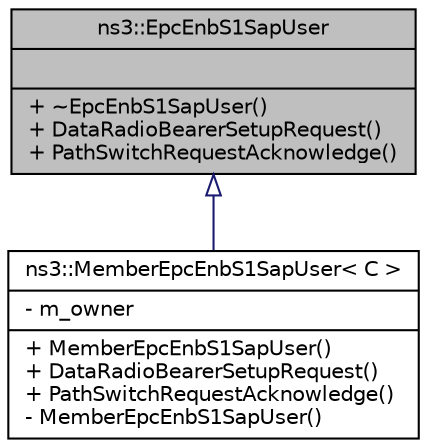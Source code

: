 digraph "ns3::EpcEnbS1SapUser"
{
  edge [fontname="Helvetica",fontsize="10",labelfontname="Helvetica",labelfontsize="10"];
  node [fontname="Helvetica",fontsize="10",shape=record];
  Node1 [label="{ns3::EpcEnbS1SapUser\n||+ ~EpcEnbS1SapUser()\l+ DataRadioBearerSetupRequest()\l+ PathSwitchRequestAcknowledge()\l}",height=0.2,width=0.4,color="black", fillcolor="grey75", style="filled", fontcolor="black"];
  Node1 -> Node2 [dir="back",color="midnightblue",fontsize="10",style="solid",arrowtail="onormal"];
  Node2 [label="{ns3::MemberEpcEnbS1SapUser\< C \>\n|- m_owner\l|+ MemberEpcEnbS1SapUser()\l+ DataRadioBearerSetupRequest()\l+ PathSwitchRequestAcknowledge()\l- MemberEpcEnbS1SapUser()\l}",height=0.2,width=0.4,color="black", fillcolor="white", style="filled",URL="$df/dfe/classns3_1_1MemberEpcEnbS1SapUser.html"];
}
